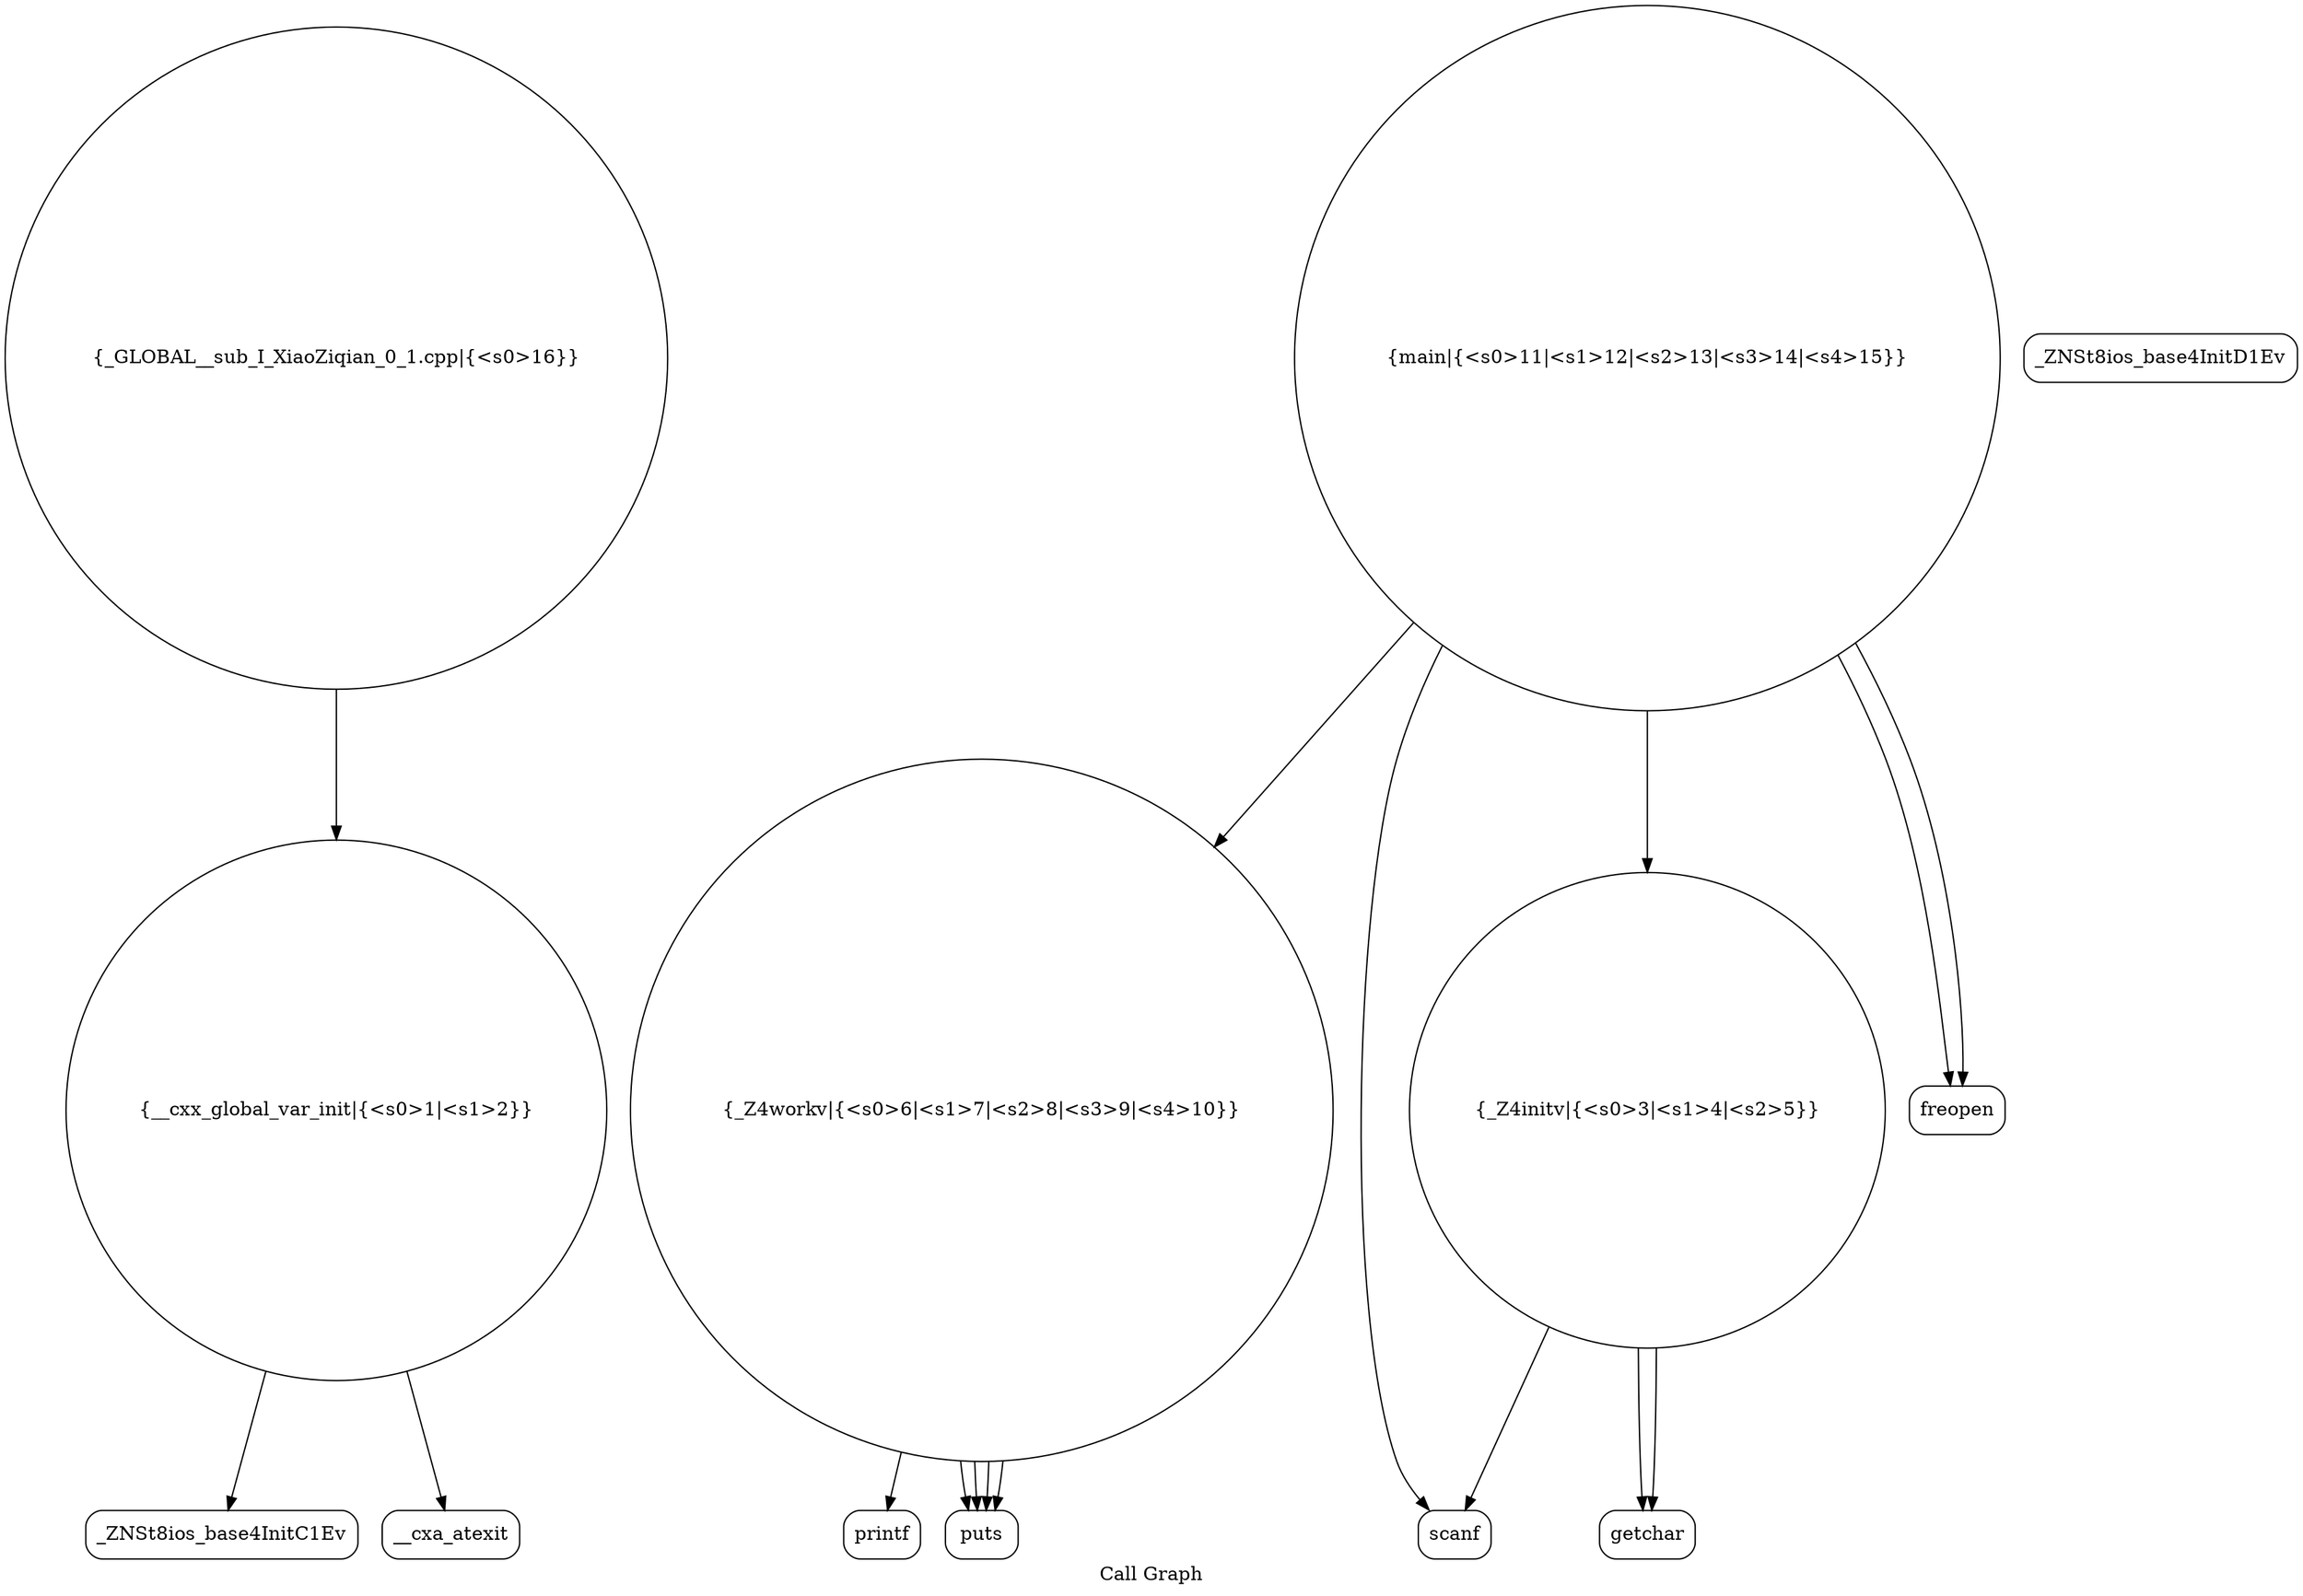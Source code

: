 digraph "Call Graph" {
	label="Call Graph";

	Node0x56292927c420 [shape=record,shape=circle,label="{__cxx_global_var_init|{<s0>1|<s1>2}}"];
	Node0x56292927c420:s0 -> Node0x56292927c8b0[color=black];
	Node0x56292927c420:s1 -> Node0x56292927c9b0[color=black];
	Node0x56292927cbb0 [shape=record,shape=circle,label="{_Z4workv|{<s0>6|<s1>7|<s2>8|<s3>9|<s4>10}}"];
	Node0x56292927cbb0:s0 -> Node0x56292927cc30[color=black];
	Node0x56292927cbb0:s1 -> Node0x56292927ccb0[color=black];
	Node0x56292927cbb0:s2 -> Node0x56292927ccb0[color=black];
	Node0x56292927cbb0:s3 -> Node0x56292927ccb0[color=black];
	Node0x56292927cbb0:s4 -> Node0x56292927ccb0[color=black];
	Node0x56292927c930 [shape=record,shape=Mrecord,label="{_ZNSt8ios_base4InitD1Ev}"];
	Node0x56292927ccb0 [shape=record,shape=Mrecord,label="{puts}"];
	Node0x56292927ca30 [shape=record,shape=circle,label="{_Z4initv|{<s0>3|<s1>4|<s2>5}}"];
	Node0x56292927ca30:s0 -> Node0x56292927cab0[color=black];
	Node0x56292927ca30:s1 -> Node0x56292927cb30[color=black];
	Node0x56292927ca30:s2 -> Node0x56292927cb30[color=black];
	Node0x56292927cdb0 [shape=record,shape=Mrecord,label="{freopen}"];
	Node0x56292927cb30 [shape=record,shape=Mrecord,label="{getchar}"];
	Node0x56292927c8b0 [shape=record,shape=Mrecord,label="{_ZNSt8ios_base4InitC1Ev}"];
	Node0x56292927cc30 [shape=record,shape=Mrecord,label="{printf}"];
	Node0x56292927c9b0 [shape=record,shape=Mrecord,label="{__cxa_atexit}"];
	Node0x56292927cd30 [shape=record,shape=circle,label="{main|{<s0>11|<s1>12|<s2>13|<s3>14|<s4>15}}"];
	Node0x56292927cd30:s0 -> Node0x56292927cdb0[color=black];
	Node0x56292927cd30:s1 -> Node0x56292927cdb0[color=black];
	Node0x56292927cd30:s2 -> Node0x56292927cab0[color=black];
	Node0x56292927cd30:s3 -> Node0x56292927ca30[color=black];
	Node0x56292927cd30:s4 -> Node0x56292927cbb0[color=black];
	Node0x56292927cab0 [shape=record,shape=Mrecord,label="{scanf}"];
	Node0x56292927ce30 [shape=record,shape=circle,label="{_GLOBAL__sub_I_XiaoZiqian_0_1.cpp|{<s0>16}}"];
	Node0x56292927ce30:s0 -> Node0x56292927c420[color=black];
}
